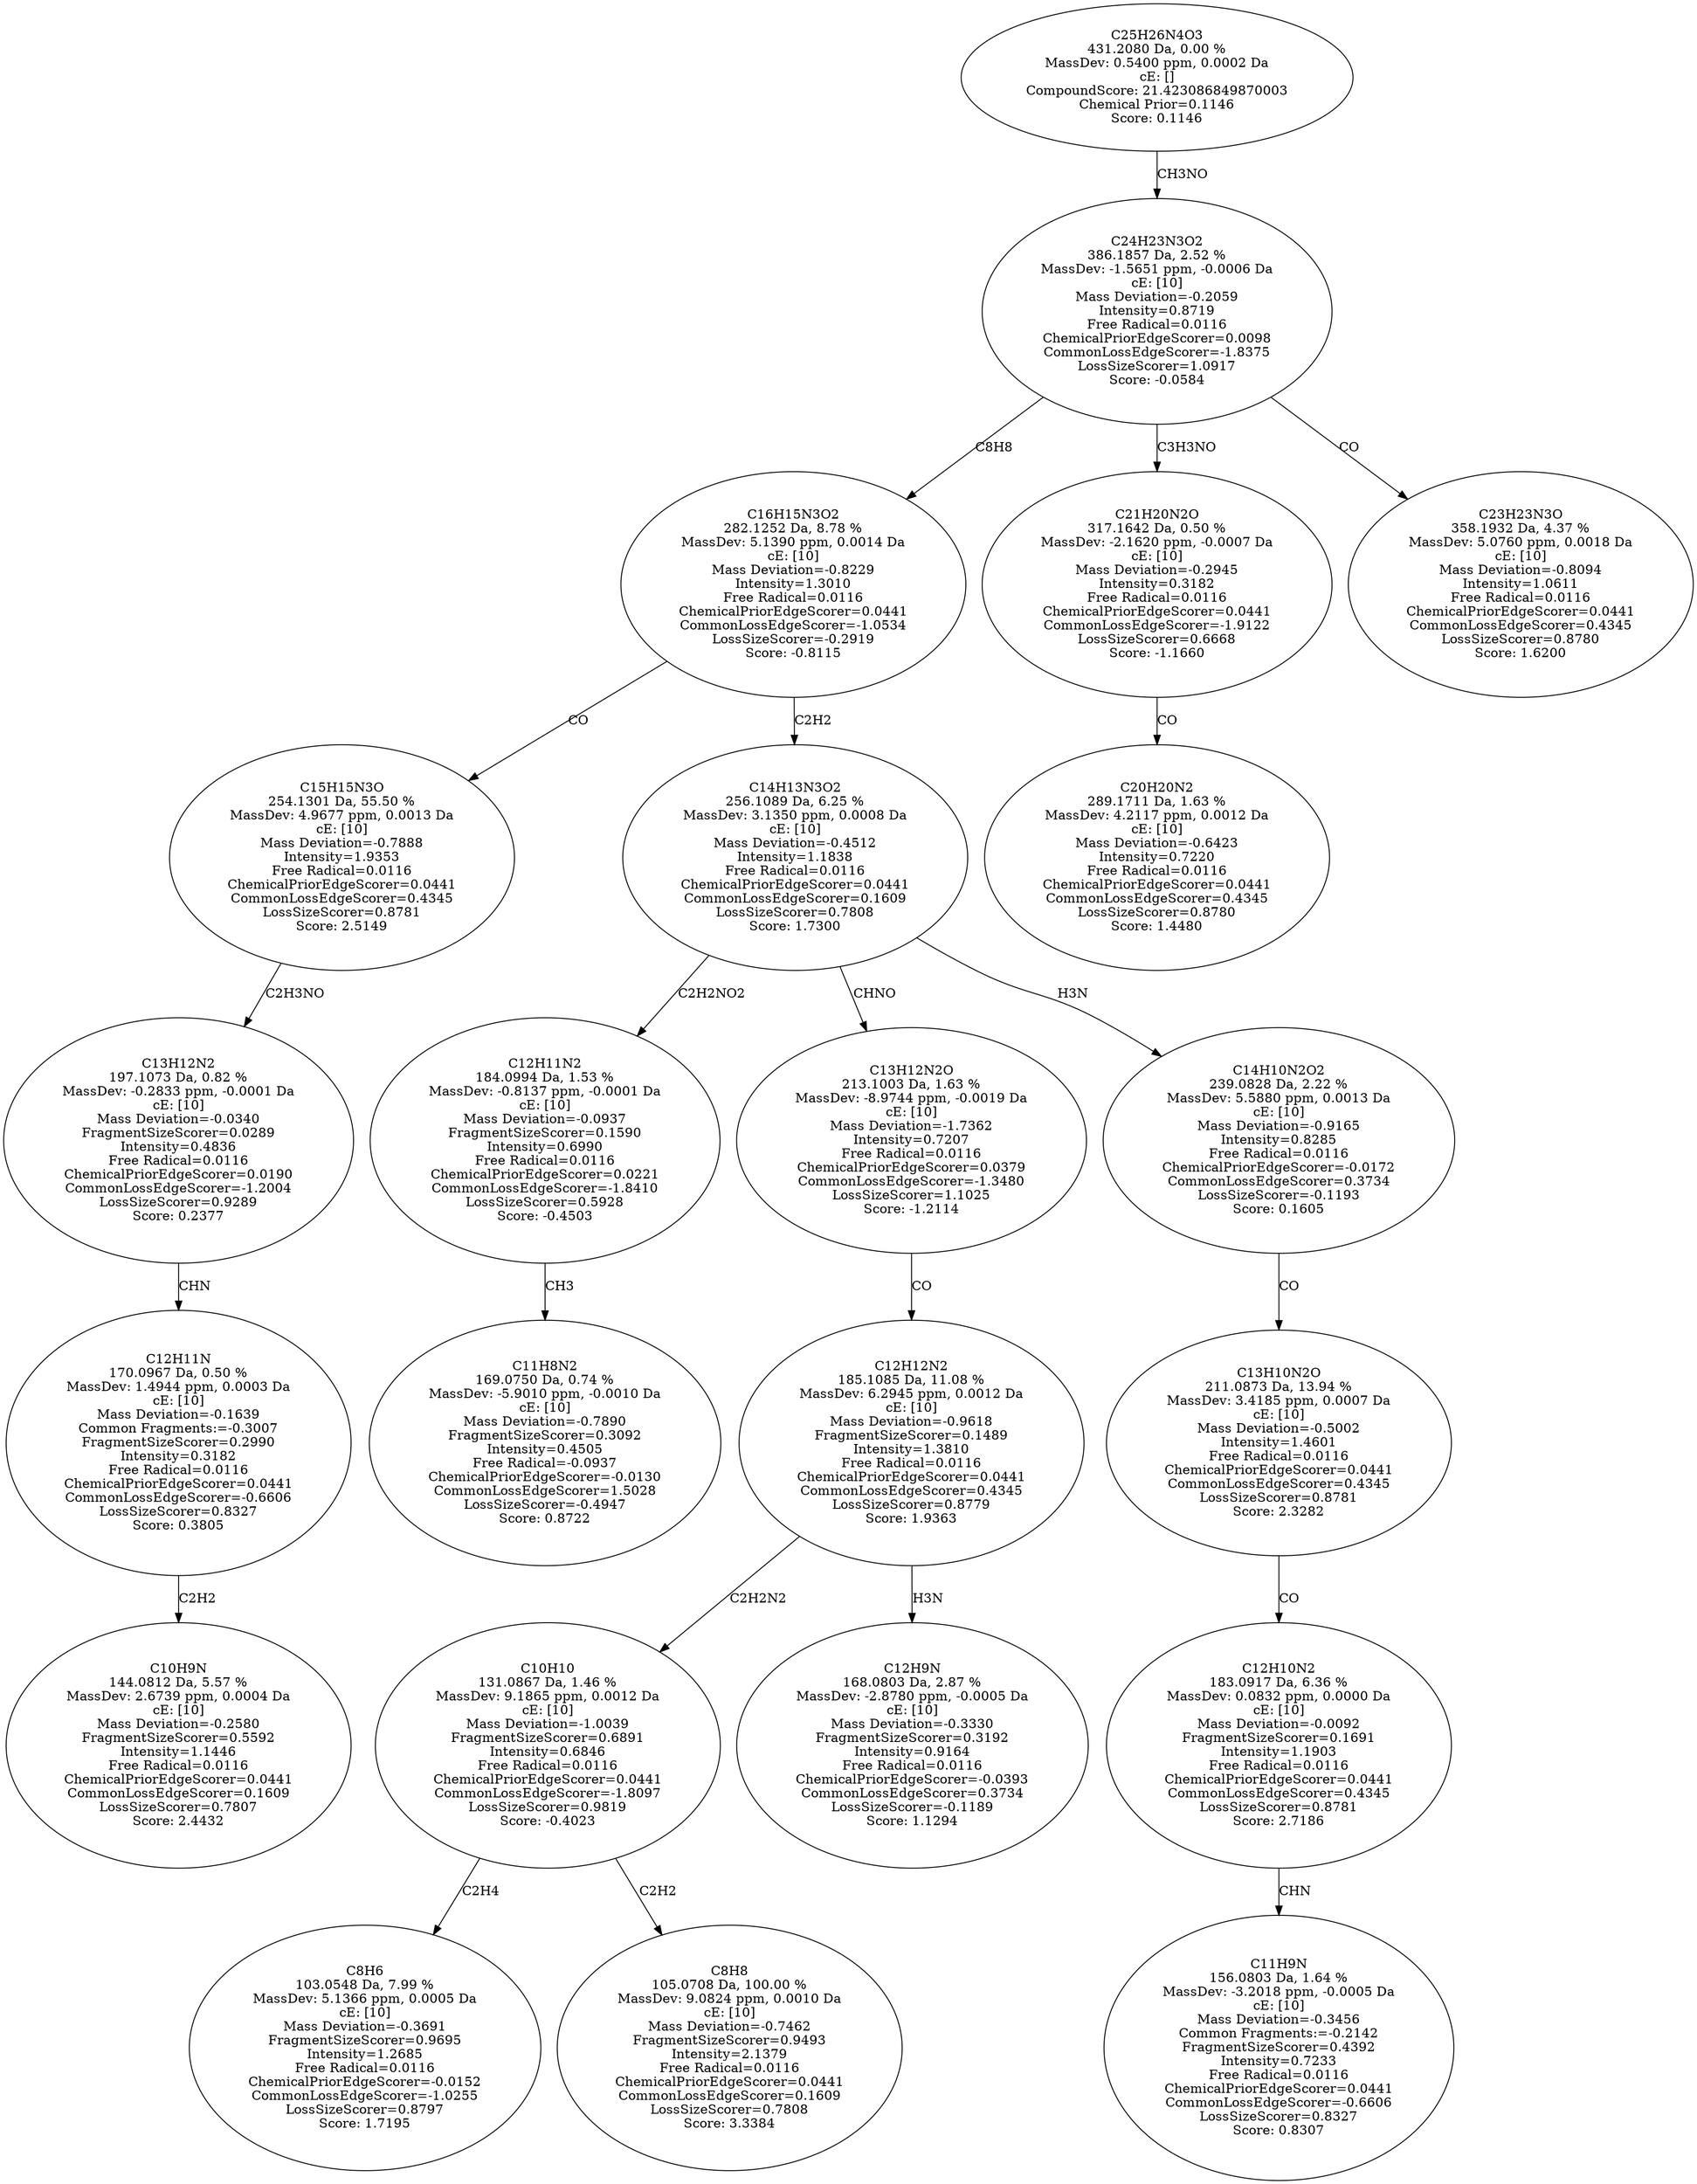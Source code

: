 strict digraph {
v1 [label="C10H9N\n144.0812 Da, 5.57 %\nMassDev: 2.6739 ppm, 0.0004 Da\ncE: [10]\nMass Deviation=-0.2580\nFragmentSizeScorer=0.5592\nIntensity=1.1446\nFree Radical=0.0116\nChemicalPriorEdgeScorer=0.0441\nCommonLossEdgeScorer=0.1609\nLossSizeScorer=0.7807\nScore: 2.4432"];
v2 [label="C12H11N\n170.0967 Da, 0.50 %\nMassDev: 1.4944 ppm, 0.0003 Da\ncE: [10]\nMass Deviation=-0.1639\nCommon Fragments:=-0.3007\nFragmentSizeScorer=0.2990\nIntensity=0.3182\nFree Radical=0.0116\nChemicalPriorEdgeScorer=0.0441\nCommonLossEdgeScorer=-0.6606\nLossSizeScorer=0.8327\nScore: 0.3805"];
v3 [label="C13H12N2\n197.1073 Da, 0.82 %\nMassDev: -0.2833 ppm, -0.0001 Da\ncE: [10]\nMass Deviation=-0.0340\nFragmentSizeScorer=0.0289\nIntensity=0.4836\nFree Radical=0.0116\nChemicalPriorEdgeScorer=0.0190\nCommonLossEdgeScorer=-1.2004\nLossSizeScorer=0.9289\nScore: 0.2377"];
v4 [label="C15H15N3O\n254.1301 Da, 55.50 %\nMassDev: 4.9677 ppm, 0.0013 Da\ncE: [10]\nMass Deviation=-0.7888\nIntensity=1.9353\nFree Radical=0.0116\nChemicalPriorEdgeScorer=0.0441\nCommonLossEdgeScorer=0.4345\nLossSizeScorer=0.8781\nScore: 2.5149"];
v5 [label="C11H8N2\n169.0750 Da, 0.74 %\nMassDev: -5.9010 ppm, -0.0010 Da\ncE: [10]\nMass Deviation=-0.7890\nFragmentSizeScorer=0.3092\nIntensity=0.4505\nFree Radical=-0.0937\nChemicalPriorEdgeScorer=-0.0130\nCommonLossEdgeScorer=1.5028\nLossSizeScorer=-0.4947\nScore: 0.8722"];
v6 [label="C12H11N2\n184.0994 Da, 1.53 %\nMassDev: -0.8137 ppm, -0.0001 Da\ncE: [10]\nMass Deviation=-0.0937\nFragmentSizeScorer=0.1590\nIntensity=0.6990\nFree Radical=0.0116\nChemicalPriorEdgeScorer=0.0221\nCommonLossEdgeScorer=-1.8410\nLossSizeScorer=0.5928\nScore: -0.4503"];
v7 [label="C8H6\n103.0548 Da, 7.99 %\nMassDev: 5.1366 ppm, 0.0005 Da\ncE: [10]\nMass Deviation=-0.3691\nFragmentSizeScorer=0.9695\nIntensity=1.2685\nFree Radical=0.0116\nChemicalPriorEdgeScorer=-0.0152\nCommonLossEdgeScorer=-1.0255\nLossSizeScorer=0.8797\nScore: 1.7195"];
v8 [label="C8H8\n105.0708 Da, 100.00 %\nMassDev: 9.0824 ppm, 0.0010 Da\ncE: [10]\nMass Deviation=-0.7462\nFragmentSizeScorer=0.9493\nIntensity=2.1379\nFree Radical=0.0116\nChemicalPriorEdgeScorer=0.0441\nCommonLossEdgeScorer=0.1609\nLossSizeScorer=0.7808\nScore: 3.3384"];
v9 [label="C10H10\n131.0867 Da, 1.46 %\nMassDev: 9.1865 ppm, 0.0012 Da\ncE: [10]\nMass Deviation=-1.0039\nFragmentSizeScorer=0.6891\nIntensity=0.6846\nFree Radical=0.0116\nChemicalPriorEdgeScorer=0.0441\nCommonLossEdgeScorer=-1.8097\nLossSizeScorer=0.9819\nScore: -0.4023"];
v10 [label="C12H9N\n168.0803 Da, 2.87 %\nMassDev: -2.8780 ppm, -0.0005 Da\ncE: [10]\nMass Deviation=-0.3330\nFragmentSizeScorer=0.3192\nIntensity=0.9164\nFree Radical=0.0116\nChemicalPriorEdgeScorer=-0.0393\nCommonLossEdgeScorer=0.3734\nLossSizeScorer=-0.1189\nScore: 1.1294"];
v11 [label="C12H12N2\n185.1085 Da, 11.08 %\nMassDev: 6.2945 ppm, 0.0012 Da\ncE: [10]\nMass Deviation=-0.9618\nFragmentSizeScorer=0.1489\nIntensity=1.3810\nFree Radical=0.0116\nChemicalPriorEdgeScorer=0.0441\nCommonLossEdgeScorer=0.4345\nLossSizeScorer=0.8779\nScore: 1.9363"];
v12 [label="C13H12N2O\n213.1003 Da, 1.63 %\nMassDev: -8.9744 ppm, -0.0019 Da\ncE: [10]\nMass Deviation=-1.7362\nIntensity=0.7207\nFree Radical=0.0116\nChemicalPriorEdgeScorer=0.0379\nCommonLossEdgeScorer=-1.3480\nLossSizeScorer=1.1025\nScore: -1.2114"];
v13 [label="C11H9N\n156.0803 Da, 1.64 %\nMassDev: -3.2018 ppm, -0.0005 Da\ncE: [10]\nMass Deviation=-0.3456\nCommon Fragments:=-0.2142\nFragmentSizeScorer=0.4392\nIntensity=0.7233\nFree Radical=0.0116\nChemicalPriorEdgeScorer=0.0441\nCommonLossEdgeScorer=-0.6606\nLossSizeScorer=0.8327\nScore: 0.8307"];
v14 [label="C12H10N2\n183.0917 Da, 6.36 %\nMassDev: 0.0832 ppm, 0.0000 Da\ncE: [10]\nMass Deviation=-0.0092\nFragmentSizeScorer=0.1691\nIntensity=1.1903\nFree Radical=0.0116\nChemicalPriorEdgeScorer=0.0441\nCommonLossEdgeScorer=0.4345\nLossSizeScorer=0.8781\nScore: 2.7186"];
v15 [label="C13H10N2O\n211.0873 Da, 13.94 %\nMassDev: 3.4185 ppm, 0.0007 Da\ncE: [10]\nMass Deviation=-0.5002\nIntensity=1.4601\nFree Radical=0.0116\nChemicalPriorEdgeScorer=0.0441\nCommonLossEdgeScorer=0.4345\nLossSizeScorer=0.8781\nScore: 2.3282"];
v16 [label="C14H10N2O2\n239.0828 Da, 2.22 %\nMassDev: 5.5880 ppm, 0.0013 Da\ncE: [10]\nMass Deviation=-0.9165\nIntensity=0.8285\nFree Radical=0.0116\nChemicalPriorEdgeScorer=-0.0172\nCommonLossEdgeScorer=0.3734\nLossSizeScorer=-0.1193\nScore: 0.1605"];
v17 [label="C14H13N3O2\n256.1089 Da, 6.25 %\nMassDev: 3.1350 ppm, 0.0008 Da\ncE: [10]\nMass Deviation=-0.4512\nIntensity=1.1838\nFree Radical=0.0116\nChemicalPriorEdgeScorer=0.0441\nCommonLossEdgeScorer=0.1609\nLossSizeScorer=0.7808\nScore: 1.7300"];
v18 [label="C16H15N3O2\n282.1252 Da, 8.78 %\nMassDev: 5.1390 ppm, 0.0014 Da\ncE: [10]\nMass Deviation=-0.8229\nIntensity=1.3010\nFree Radical=0.0116\nChemicalPriorEdgeScorer=0.0441\nCommonLossEdgeScorer=-1.0534\nLossSizeScorer=-0.2919\nScore: -0.8115"];
v19 [label="C20H20N2\n289.1711 Da, 1.63 %\nMassDev: 4.2117 ppm, 0.0012 Da\ncE: [10]\nMass Deviation=-0.6423\nIntensity=0.7220\nFree Radical=0.0116\nChemicalPriorEdgeScorer=0.0441\nCommonLossEdgeScorer=0.4345\nLossSizeScorer=0.8780\nScore: 1.4480"];
v20 [label="C21H20N2O\n317.1642 Da, 0.50 %\nMassDev: -2.1620 ppm, -0.0007 Da\ncE: [10]\nMass Deviation=-0.2945\nIntensity=0.3182\nFree Radical=0.0116\nChemicalPriorEdgeScorer=0.0441\nCommonLossEdgeScorer=-1.9122\nLossSizeScorer=0.6668\nScore: -1.1660"];
v21 [label="C23H23N3O\n358.1932 Da, 4.37 %\nMassDev: 5.0760 ppm, 0.0018 Da\ncE: [10]\nMass Deviation=-0.8094\nIntensity=1.0611\nFree Radical=0.0116\nChemicalPriorEdgeScorer=0.0441\nCommonLossEdgeScorer=0.4345\nLossSizeScorer=0.8780\nScore: 1.6200"];
v22 [label="C24H23N3O2\n386.1857 Da, 2.52 %\nMassDev: -1.5651 ppm, -0.0006 Da\ncE: [10]\nMass Deviation=-0.2059\nIntensity=0.8719\nFree Radical=0.0116\nChemicalPriorEdgeScorer=0.0098\nCommonLossEdgeScorer=-1.8375\nLossSizeScorer=1.0917\nScore: -0.0584"];
v23 [label="C25H26N4O3\n431.2080 Da, 0.00 %\nMassDev: 0.5400 ppm, 0.0002 Da\ncE: []\nCompoundScore: 21.423086849870003\nChemical Prior=0.1146\nScore: 0.1146"];
v2 -> v1 [label="C2H2"];
v3 -> v2 [label="CHN"];
v4 -> v3 [label="C2H3NO"];
v18 -> v4 [label="CO"];
v6 -> v5 [label="CH3"];
v17 -> v6 [label="C2H2NO2"];
v9 -> v7 [label="C2H4"];
v9 -> v8 [label="C2H2"];
v11 -> v9 [label="C2H2N2"];
v11 -> v10 [label="H3N"];
v12 -> v11 [label="CO"];
v17 -> v12 [label="CHNO"];
v14 -> v13 [label="CHN"];
v15 -> v14 [label="CO"];
v16 -> v15 [label="CO"];
v17 -> v16 [label="H3N"];
v18 -> v17 [label="C2H2"];
v22 -> v18 [label="C8H8"];
v20 -> v19 [label="CO"];
v22 -> v20 [label="C3H3NO"];
v22 -> v21 [label="CO"];
v23 -> v22 [label="CH3NO"];
}